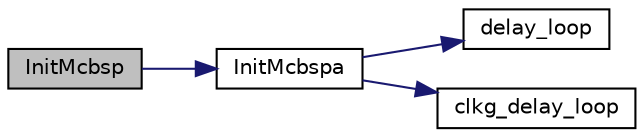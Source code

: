 digraph "InitMcbsp"
{
  edge [fontname="Helvetica",fontsize="10",labelfontname="Helvetica",labelfontsize="10"];
  node [fontname="Helvetica",fontsize="10",shape=record];
  rankdir="LR";
  Node1 [label="InitMcbsp",height=0.2,width=0.4,color="black", fillcolor="grey75", style="filled", fontcolor="black"];
  Node1 -> Node2 [color="midnightblue",fontsize="10",style="solid",fontname="Helvetica"];
  Node2 [label="InitMcbspa",height=0.2,width=0.4,color="black", fillcolor="white", style="filled",URL="$_d_s_p2833x___mcbsp_8c.html#a3cf74bfb42a622f3ab0d81d96c87abff"];
  Node2 -> Node3 [color="midnightblue",fontsize="10",style="solid",fontname="Helvetica"];
  Node3 [label="delay_loop",height=0.2,width=0.4,color="black", fillcolor="white", style="filled",URL="$_d_s_p2833x___mcbsp_8c.html#a43e53eea971611d3b56555c0b8543384"];
  Node2 -> Node4 [color="midnightblue",fontsize="10",style="solid",fontname="Helvetica"];
  Node4 [label="clkg_delay_loop",height=0.2,width=0.4,color="black", fillcolor="white", style="filled",URL="$_d_s_p2833x___mcbsp_8c.html#a37e7d8825cfa48fac25e522d9827158f"];
}
